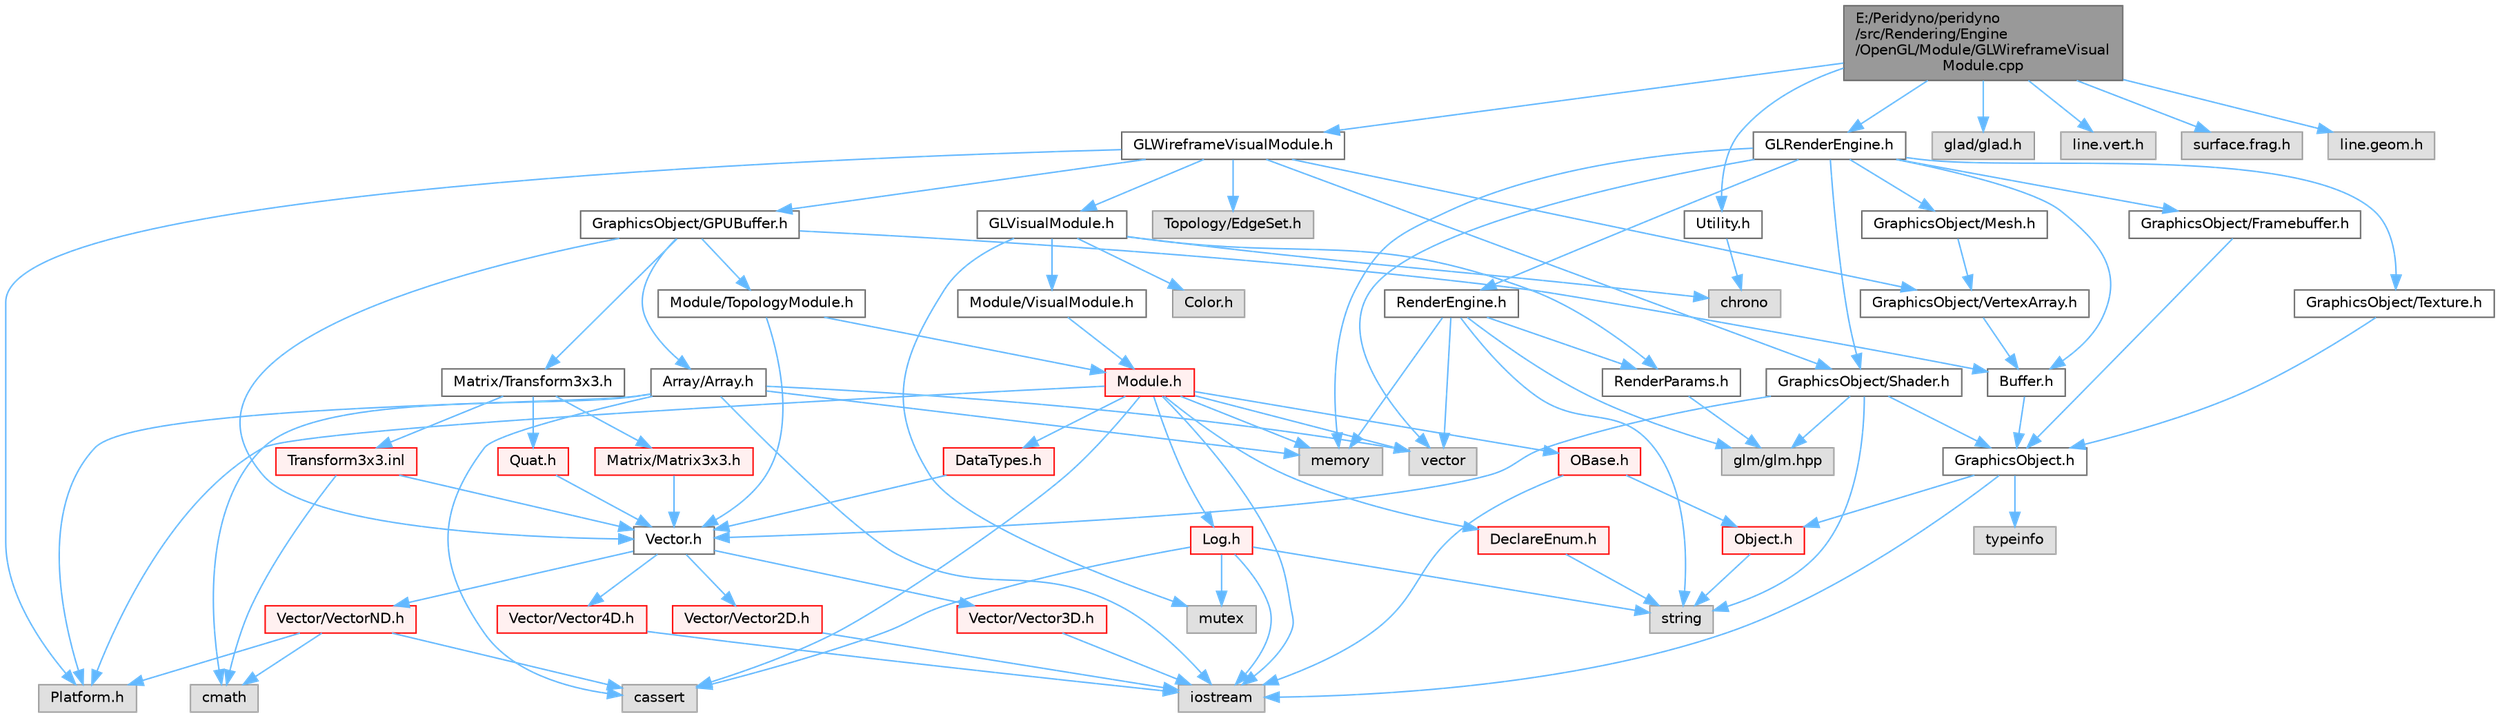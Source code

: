 digraph "E:/Peridyno/peridyno/src/Rendering/Engine/OpenGL/Module/GLWireframeVisualModule.cpp"
{
 // LATEX_PDF_SIZE
  bgcolor="transparent";
  edge [fontname=Helvetica,fontsize=10,labelfontname=Helvetica,labelfontsize=10];
  node [fontname=Helvetica,fontsize=10,shape=box,height=0.2,width=0.4];
  Node1 [id="Node000001",label="E:/Peridyno/peridyno\l/src/Rendering/Engine\l/OpenGL/Module/GLWireframeVisual\lModule.cpp",height=0.2,width=0.4,color="gray40", fillcolor="grey60", style="filled", fontcolor="black",tooltip=" "];
  Node1 -> Node2 [id="edge1_Node000001_Node000002",color="steelblue1",style="solid",tooltip=" "];
  Node2 [id="Node000002",label="GLWireframeVisualModule.h",height=0.2,width=0.4,color="grey40", fillcolor="white", style="filled",URL="$_g_l_wireframe_visual_module_8h.html",tooltip=" "];
  Node2 -> Node3 [id="edge2_Node000002_Node000003",color="steelblue1",style="solid",tooltip=" "];
  Node3 [id="Node000003",label="Platform.h",height=0.2,width=0.4,color="grey60", fillcolor="#E0E0E0", style="filled",tooltip=" "];
  Node2 -> Node4 [id="edge3_Node000002_Node000004",color="steelblue1",style="solid",tooltip=" "];
  Node4 [id="Node000004",label="Topology/EdgeSet.h",height=0.2,width=0.4,color="grey60", fillcolor="#E0E0E0", style="filled",tooltip=" "];
  Node2 -> Node5 [id="edge4_Node000002_Node000005",color="steelblue1",style="solid",tooltip=" "];
  Node5 [id="Node000005",label="GLVisualModule.h",height=0.2,width=0.4,color="grey40", fillcolor="white", style="filled",URL="$_g_l_visual_module_8h.html",tooltip=" "];
  Node5 -> Node6 [id="edge5_Node000005_Node000006",color="steelblue1",style="solid",tooltip=" "];
  Node6 [id="Node000006",label="chrono",height=0.2,width=0.4,color="grey60", fillcolor="#E0E0E0", style="filled",tooltip=" "];
  Node5 -> Node7 [id="edge6_Node000005_Node000007",color="steelblue1",style="solid",tooltip=" "];
  Node7 [id="Node000007",label="mutex",height=0.2,width=0.4,color="grey60", fillcolor="#E0E0E0", style="filled",tooltip=" "];
  Node5 -> Node8 [id="edge7_Node000005_Node000008",color="steelblue1",style="solid",tooltip=" "];
  Node8 [id="Node000008",label="Module/VisualModule.h",height=0.2,width=0.4,color="grey40", fillcolor="white", style="filled",URL="$_visual_module_8h.html",tooltip=" "];
  Node8 -> Node9 [id="edge8_Node000008_Node000009",color="steelblue1",style="solid",tooltip=" "];
  Node9 [id="Node000009",label="Module.h",height=0.2,width=0.4,color="red", fillcolor="#FFF0F0", style="filled",URL="$_module_8h.html",tooltip=" "];
  Node9 -> Node3 [id="edge9_Node000009_Node000003",color="steelblue1",style="solid",tooltip=" "];
  Node9 -> Node10 [id="edge10_Node000009_Node000010",color="steelblue1",style="solid",tooltip=" "];
  Node10 [id="Node000010",label="memory",height=0.2,width=0.4,color="grey60", fillcolor="#E0E0E0", style="filled",tooltip=" "];
  Node9 -> Node11 [id="edge11_Node000009_Node000011",color="steelblue1",style="solid",tooltip=" "];
  Node11 [id="Node000011",label="vector",height=0.2,width=0.4,color="grey60", fillcolor="#E0E0E0", style="filled",tooltip=" "];
  Node9 -> Node12 [id="edge12_Node000009_Node000012",color="steelblue1",style="solid",tooltip=" "];
  Node12 [id="Node000012",label="cassert",height=0.2,width=0.4,color="grey60", fillcolor="#E0E0E0", style="filled",tooltip=" "];
  Node9 -> Node13 [id="edge13_Node000009_Node000013",color="steelblue1",style="solid",tooltip=" "];
  Node13 [id="Node000013",label="iostream",height=0.2,width=0.4,color="grey60", fillcolor="#E0E0E0", style="filled",tooltip=" "];
  Node9 -> Node14 [id="edge14_Node000009_Node000014",color="steelblue1",style="solid",tooltip=" "];
  Node14 [id="Node000014",label="OBase.h",height=0.2,width=0.4,color="red", fillcolor="#FFF0F0", style="filled",URL="$_o_base_8h.html",tooltip=" "];
  Node14 -> Node13 [id="edge15_Node000014_Node000013",color="steelblue1",style="solid",tooltip=" "];
  Node14 -> Node21 [id="edge16_Node000014_Node000021",color="steelblue1",style="solid",tooltip=" "];
  Node21 [id="Node000021",label="Object.h",height=0.2,width=0.4,color="red", fillcolor="#FFF0F0", style="filled",URL="$_object_8h.html",tooltip=" "];
  Node21 -> Node18 [id="edge17_Node000021_Node000018",color="steelblue1",style="solid",tooltip=" "];
  Node18 [id="Node000018",label="string",height=0.2,width=0.4,color="grey60", fillcolor="#E0E0E0", style="filled",tooltip=" "];
  Node9 -> Node24 [id="edge18_Node000009_Node000024",color="steelblue1",style="solid",tooltip=" "];
  Node24 [id="Node000024",label="Log.h",height=0.2,width=0.4,color="red", fillcolor="#FFF0F0", style="filled",URL="$_log_8h.html",tooltip=" "];
  Node24 -> Node7 [id="edge19_Node000024_Node000007",color="steelblue1",style="solid",tooltip=" "];
  Node24 -> Node18 [id="edge20_Node000024_Node000018",color="steelblue1",style="solid",tooltip=" "];
  Node24 -> Node13 [id="edge21_Node000024_Node000013",color="steelblue1",style="solid",tooltip=" "];
  Node24 -> Node12 [id="edge22_Node000024_Node000012",color="steelblue1",style="solid",tooltip=" "];
  Node9 -> Node31 [id="edge23_Node000009_Node000031",color="steelblue1",style="solid",tooltip=" "];
  Node31 [id="Node000031",label="DataTypes.h",height=0.2,width=0.4,color="red", fillcolor="#FFF0F0", style="filled",URL="$_data_types_8h.html",tooltip=" "];
  Node31 -> Node32 [id="edge24_Node000031_Node000032",color="steelblue1",style="solid",tooltip=" "];
  Node32 [id="Node000032",label="Vector.h",height=0.2,width=0.4,color="grey40", fillcolor="white", style="filled",URL="$_vector_8h.html",tooltip=" "];
  Node32 -> Node33 [id="edge25_Node000032_Node000033",color="steelblue1",style="solid",tooltip=" "];
  Node33 [id="Node000033",label="Vector/Vector2D.h",height=0.2,width=0.4,color="red", fillcolor="#FFF0F0", style="filled",URL="$_vector2_d_8h.html",tooltip=" "];
  Node33 -> Node13 [id="edge26_Node000033_Node000013",color="steelblue1",style="solid",tooltip=" "];
  Node32 -> Node39 [id="edge27_Node000032_Node000039",color="steelblue1",style="solid",tooltip=" "];
  Node39 [id="Node000039",label="Vector/Vector3D.h",height=0.2,width=0.4,color="red", fillcolor="#FFF0F0", style="filled",URL="$_vector3_d_8h.html",tooltip=" "];
  Node39 -> Node13 [id="edge28_Node000039_Node000013",color="steelblue1",style="solid",tooltip=" "];
  Node32 -> Node42 [id="edge29_Node000032_Node000042",color="steelblue1",style="solid",tooltip=" "];
  Node42 [id="Node000042",label="Vector/Vector4D.h",height=0.2,width=0.4,color="red", fillcolor="#FFF0F0", style="filled",URL="$_vector4_d_8h.html",tooltip=" "];
  Node42 -> Node13 [id="edge30_Node000042_Node000013",color="steelblue1",style="solid",tooltip=" "];
  Node32 -> Node45 [id="edge31_Node000032_Node000045",color="steelblue1",style="solid",tooltip=" "];
  Node45 [id="Node000045",label="Vector/VectorND.h",height=0.2,width=0.4,color="red", fillcolor="#FFF0F0", style="filled",URL="$_vector_n_d_8h.html",tooltip=" "];
  Node45 -> Node50 [id="edge32_Node000045_Node000050",color="steelblue1",style="solid",tooltip=" "];
  Node50 [id="Node000050",label="cmath",height=0.2,width=0.4,color="grey60", fillcolor="#E0E0E0", style="filled",tooltip=" "];
  Node45 -> Node12 [id="edge33_Node000045_Node000012",color="steelblue1",style="solid",tooltip=" "];
  Node45 -> Node3 [id="edge34_Node000045_Node000003",color="steelblue1",style="solid",tooltip=" "];
  Node9 -> Node72 [id="edge35_Node000009_Node000072",color="steelblue1",style="solid",tooltip=" "];
  Node72 [id="Node000072",label="DeclareEnum.h",height=0.2,width=0.4,color="red", fillcolor="#FFF0F0", style="filled",URL="$_declare_enum_8h.html",tooltip=" "];
  Node72 -> Node18 [id="edge36_Node000072_Node000018",color="steelblue1",style="solid",tooltip=" "];
  Node5 -> Node93 [id="edge37_Node000005_Node000093",color="steelblue1",style="solid",tooltip=" "];
  Node93 [id="Node000093",label="Color.h",height=0.2,width=0.4,color="grey60", fillcolor="#E0E0E0", style="filled",tooltip=" "];
  Node5 -> Node94 [id="edge38_Node000005_Node000094",color="steelblue1",style="solid",tooltip=" "];
  Node94 [id="Node000094",label="RenderParams.h",height=0.2,width=0.4,color="grey40", fillcolor="white", style="filled",URL="$_render_params_8h.html",tooltip=" "];
  Node94 -> Node84 [id="edge39_Node000094_Node000084",color="steelblue1",style="solid",tooltip=" "];
  Node84 [id="Node000084",label="glm/glm.hpp",height=0.2,width=0.4,color="grey60", fillcolor="#E0E0E0", style="filled",tooltip=" "];
  Node2 -> Node95 [id="edge40_Node000002_Node000095",color="steelblue1",style="solid",tooltip=" "];
  Node95 [id="Node000095",label="GraphicsObject/GPUBuffer.h",height=0.2,width=0.4,color="grey40", fillcolor="white", style="filled",URL="$_g_p_u_buffer_8h.html",tooltip=" "];
  Node95 -> Node96 [id="edge41_Node000095_Node000096",color="steelblue1",style="solid",tooltip=" "];
  Node96 [id="Node000096",label="Buffer.h",height=0.2,width=0.4,color="grey40", fillcolor="white", style="filled",URL="$_buffer_8h.html",tooltip=" "];
  Node96 -> Node97 [id="edge42_Node000096_Node000097",color="steelblue1",style="solid",tooltip=" "];
  Node97 [id="Node000097",label="GraphicsObject.h",height=0.2,width=0.4,color="grey40", fillcolor="white", style="filled",URL="$_graphics_object_8h.html",tooltip=" "];
  Node97 -> Node17 [id="edge43_Node000097_Node000017",color="steelblue1",style="solid",tooltip=" "];
  Node17 [id="Node000017",label="typeinfo",height=0.2,width=0.4,color="grey60", fillcolor="#E0E0E0", style="filled",tooltip=" "];
  Node97 -> Node13 [id="edge44_Node000097_Node000013",color="steelblue1",style="solid",tooltip=" "];
  Node97 -> Node21 [id="edge45_Node000097_Node000021",color="steelblue1",style="solid",tooltip=" "];
  Node95 -> Node76 [id="edge46_Node000095_Node000076",color="steelblue1",style="solid",tooltip=" "];
  Node76 [id="Node000076",label="Array/Array.h",height=0.2,width=0.4,color="grey40", fillcolor="white", style="filled",URL="$_array_8h.html",tooltip=" "];
  Node76 -> Node3 [id="edge47_Node000076_Node000003",color="steelblue1",style="solid",tooltip=" "];
  Node76 -> Node12 [id="edge48_Node000076_Node000012",color="steelblue1",style="solid",tooltip=" "];
  Node76 -> Node11 [id="edge49_Node000076_Node000011",color="steelblue1",style="solid",tooltip=" "];
  Node76 -> Node13 [id="edge50_Node000076_Node000013",color="steelblue1",style="solid",tooltip=" "];
  Node76 -> Node10 [id="edge51_Node000076_Node000010",color="steelblue1",style="solid",tooltip=" "];
  Node76 -> Node50 [id="edge52_Node000076_Node000050",color="steelblue1",style="solid",tooltip=" "];
  Node95 -> Node32 [id="edge53_Node000095_Node000032",color="steelblue1",style="solid",tooltip=" "];
  Node95 -> Node63 [id="edge54_Node000095_Node000063",color="steelblue1",style="solid",tooltip=" "];
  Node63 [id="Node000063",label="Matrix/Transform3x3.h",height=0.2,width=0.4,color="grey40", fillcolor="white", style="filled",URL="$_transform3x3_8h.html",tooltip=" "];
  Node63 -> Node64 [id="edge55_Node000063_Node000064",color="steelblue1",style="solid",tooltip=" "];
  Node64 [id="Node000064",label="Quat.h",height=0.2,width=0.4,color="red", fillcolor="#FFF0F0", style="filled",URL="$_quat_8h.html",tooltip="Implementation of quaternion."];
  Node64 -> Node32 [id="edge56_Node000064_Node000032",color="steelblue1",style="solid",tooltip=" "];
  Node63 -> Node57 [id="edge57_Node000063_Node000057",color="steelblue1",style="solid",tooltip=" "];
  Node57 [id="Node000057",label="Matrix/Matrix3x3.h",height=0.2,width=0.4,color="red", fillcolor="#FFF0F0", style="filled",URL="$_matrix3x3_8h.html",tooltip=" "];
  Node57 -> Node32 [id="edge58_Node000057_Node000032",color="steelblue1",style="solid",tooltip=" "];
  Node63 -> Node67 [id="edge59_Node000063_Node000067",color="steelblue1",style="solid",tooltip=" "];
  Node67 [id="Node000067",label="Transform3x3.inl",height=0.2,width=0.4,color="red", fillcolor="#FFF0F0", style="filled",URL="$_transform3x3_8inl.html",tooltip=" "];
  Node67 -> Node50 [id="edge60_Node000067_Node000050",color="steelblue1",style="solid",tooltip=" "];
  Node67 -> Node32 [id="edge61_Node000067_Node000032",color="steelblue1",style="solid",tooltip=" "];
  Node95 -> Node98 [id="edge62_Node000095_Node000098",color="steelblue1",style="solid",tooltip=" "];
  Node98 [id="Node000098",label="Module/TopologyModule.h",height=0.2,width=0.4,color="grey40", fillcolor="white", style="filled",URL="$_topology_module_8h.html",tooltip=" "];
  Node98 -> Node32 [id="edge63_Node000098_Node000032",color="steelblue1",style="solid",tooltip=" "];
  Node98 -> Node9 [id="edge64_Node000098_Node000009",color="steelblue1",style="solid",tooltip=" "];
  Node2 -> Node99 [id="edge65_Node000002_Node000099",color="steelblue1",style="solid",tooltip=" "];
  Node99 [id="Node000099",label="GraphicsObject/VertexArray.h",height=0.2,width=0.4,color="grey40", fillcolor="white", style="filled",URL="$_vertex_array_8h.html",tooltip=" "];
  Node99 -> Node96 [id="edge66_Node000099_Node000096",color="steelblue1",style="solid",tooltip=" "];
  Node2 -> Node100 [id="edge67_Node000002_Node000100",color="steelblue1",style="solid",tooltip=" "];
  Node100 [id="Node000100",label="GraphicsObject/Shader.h",height=0.2,width=0.4,color="grey40", fillcolor="white", style="filled",URL="$_shader_8h.html",tooltip=" "];
  Node100 -> Node97 [id="edge68_Node000100_Node000097",color="steelblue1",style="solid",tooltip=" "];
  Node100 -> Node18 [id="edge69_Node000100_Node000018",color="steelblue1",style="solid",tooltip=" "];
  Node100 -> Node32 [id="edge70_Node000100_Node000032",color="steelblue1",style="solid",tooltip=" "];
  Node100 -> Node84 [id="edge71_Node000100_Node000084",color="steelblue1",style="solid",tooltip=" "];
  Node1 -> Node101 [id="edge72_Node000001_Node000101",color="steelblue1",style="solid",tooltip=" "];
  Node101 [id="Node000101",label="glad/glad.h",height=0.2,width=0.4,color="grey60", fillcolor="#E0E0E0", style="filled",tooltip=" "];
  Node1 -> Node102 [id="edge73_Node000001_Node000102",color="steelblue1",style="solid",tooltip=" "];
  Node102 [id="Node000102",label="GLRenderEngine.h",height=0.2,width=0.4,color="grey40", fillcolor="white", style="filled",URL="$_g_l_render_engine_8h.html",tooltip=" "];
  Node102 -> Node10 [id="edge74_Node000102_Node000010",color="steelblue1",style="solid",tooltip=" "];
  Node102 -> Node11 [id="edge75_Node000102_Node000011",color="steelblue1",style="solid",tooltip=" "];
  Node102 -> Node103 [id="edge76_Node000102_Node000103",color="steelblue1",style="solid",tooltip=" "];
  Node103 [id="Node000103",label="RenderEngine.h",height=0.2,width=0.4,color="grey40", fillcolor="white", style="filled",URL="$_render_engine_8h.html",tooltip=" "];
  Node103 -> Node10 [id="edge77_Node000103_Node000010",color="steelblue1",style="solid",tooltip=" "];
  Node103 -> Node18 [id="edge78_Node000103_Node000018",color="steelblue1",style="solid",tooltip=" "];
  Node103 -> Node11 [id="edge79_Node000103_Node000011",color="steelblue1",style="solid",tooltip=" "];
  Node103 -> Node84 [id="edge80_Node000103_Node000084",color="steelblue1",style="solid",tooltip=" "];
  Node103 -> Node94 [id="edge81_Node000103_Node000094",color="steelblue1",style="solid",tooltip=" "];
  Node102 -> Node96 [id="edge82_Node000102_Node000096",color="steelblue1",style="solid",tooltip=" "];
  Node102 -> Node104 [id="edge83_Node000102_Node000104",color="steelblue1",style="solid",tooltip=" "];
  Node104 [id="Node000104",label="GraphicsObject/Texture.h",height=0.2,width=0.4,color="grey40", fillcolor="white", style="filled",URL="$_texture_8h.html",tooltip=" "];
  Node104 -> Node97 [id="edge84_Node000104_Node000097",color="steelblue1",style="solid",tooltip=" "];
  Node102 -> Node105 [id="edge85_Node000102_Node000105",color="steelblue1",style="solid",tooltip=" "];
  Node105 [id="Node000105",label="GraphicsObject/Framebuffer.h",height=0.2,width=0.4,color="grey40", fillcolor="white", style="filled",URL="$_framebuffer_8h.html",tooltip=" "];
  Node105 -> Node97 [id="edge86_Node000105_Node000097",color="steelblue1",style="solid",tooltip=" "];
  Node102 -> Node100 [id="edge87_Node000102_Node000100",color="steelblue1",style="solid",tooltip=" "];
  Node102 -> Node106 [id="edge88_Node000102_Node000106",color="steelblue1",style="solid",tooltip=" "];
  Node106 [id="Node000106",label="GraphicsObject/Mesh.h",height=0.2,width=0.4,color="grey40", fillcolor="white", style="filled",URL="$_mesh_8h.html",tooltip=" "];
  Node106 -> Node99 [id="edge89_Node000106_Node000099",color="steelblue1",style="solid",tooltip=" "];
  Node1 -> Node107 [id="edge90_Node000001_Node000107",color="steelblue1",style="solid",tooltip=" "];
  Node107 [id="Node000107",label="Utility.h",height=0.2,width=0.4,color="grey40", fillcolor="white", style="filled",URL="$_utility_8h.html",tooltip=" "];
  Node107 -> Node6 [id="edge91_Node000107_Node000006",color="steelblue1",style="solid",tooltip=" "];
  Node1 -> Node108 [id="edge92_Node000001_Node000108",color="steelblue1",style="solid",tooltip=" "];
  Node108 [id="Node000108",label="line.vert.h",height=0.2,width=0.4,color="grey60", fillcolor="#E0E0E0", style="filled",tooltip=" "];
  Node1 -> Node109 [id="edge93_Node000001_Node000109",color="steelblue1",style="solid",tooltip=" "];
  Node109 [id="Node000109",label="surface.frag.h",height=0.2,width=0.4,color="grey60", fillcolor="#E0E0E0", style="filled",tooltip=" "];
  Node1 -> Node110 [id="edge94_Node000001_Node000110",color="steelblue1",style="solid",tooltip=" "];
  Node110 [id="Node000110",label="line.geom.h",height=0.2,width=0.4,color="grey60", fillcolor="#E0E0E0", style="filled",tooltip=" "];
}
